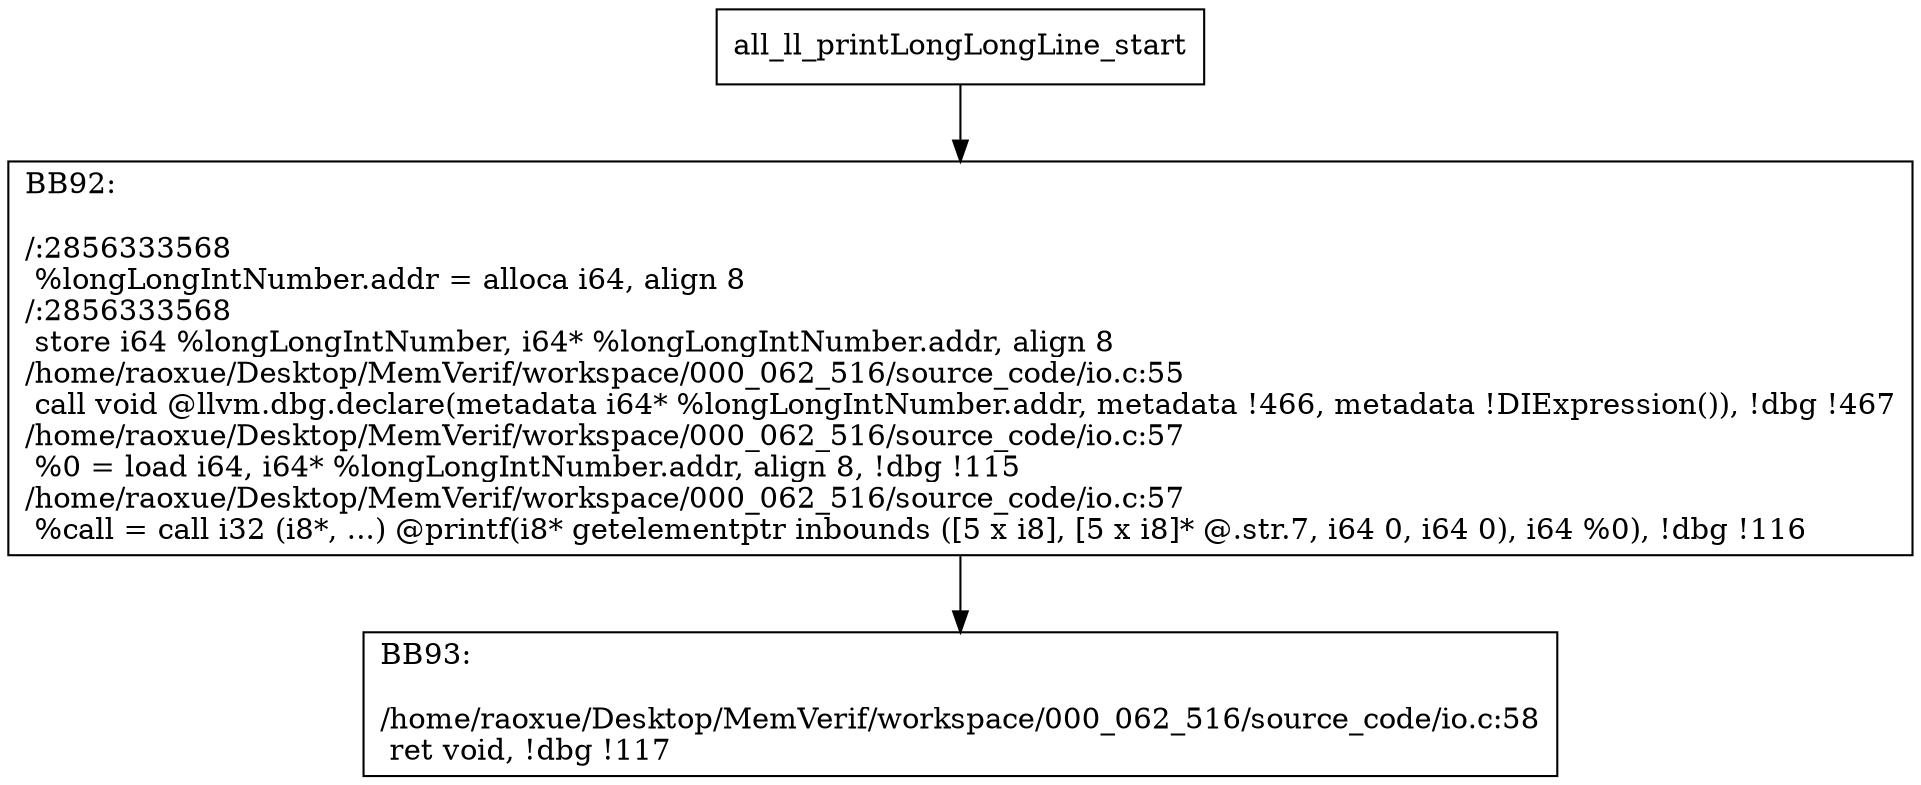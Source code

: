 digraph "CFG for'all_ll_printLongLongLine' function" {
	BBall_ll_printLongLongLine_start[shape=record,label="{all_ll_printLongLongLine_start}"];
	BBall_ll_printLongLongLine_start-> all_ll_printLongLongLineBB92;
	all_ll_printLongLongLineBB92 [shape=record, label="{BB92:\l\l/:2856333568\l
  %longLongIntNumber.addr = alloca i64, align 8\l
/:2856333568\l
  store i64 %longLongIntNumber, i64* %longLongIntNumber.addr, align 8\l
/home/raoxue/Desktop/MemVerif/workspace/000_062_516/source_code/io.c:55\l
  call void @llvm.dbg.declare(metadata i64* %longLongIntNumber.addr, metadata !466, metadata !DIExpression()), !dbg !467\l
/home/raoxue/Desktop/MemVerif/workspace/000_062_516/source_code/io.c:57\l
  %0 = load i64, i64* %longLongIntNumber.addr, align 8, !dbg !115\l
/home/raoxue/Desktop/MemVerif/workspace/000_062_516/source_code/io.c:57\l
  %call = call i32 (i8*, ...) @printf(i8* getelementptr inbounds ([5 x i8], [5 x i8]* @.str.7, i64 0, i64 0), i64 %0), !dbg !116\l
}"];
	all_ll_printLongLongLineBB92-> all_ll_printLongLongLineBB93;
	all_ll_printLongLongLineBB93 [shape=record, label="{BB93:\l\l/home/raoxue/Desktop/MemVerif/workspace/000_062_516/source_code/io.c:58\l
  ret void, !dbg !117\l
}"];
}
